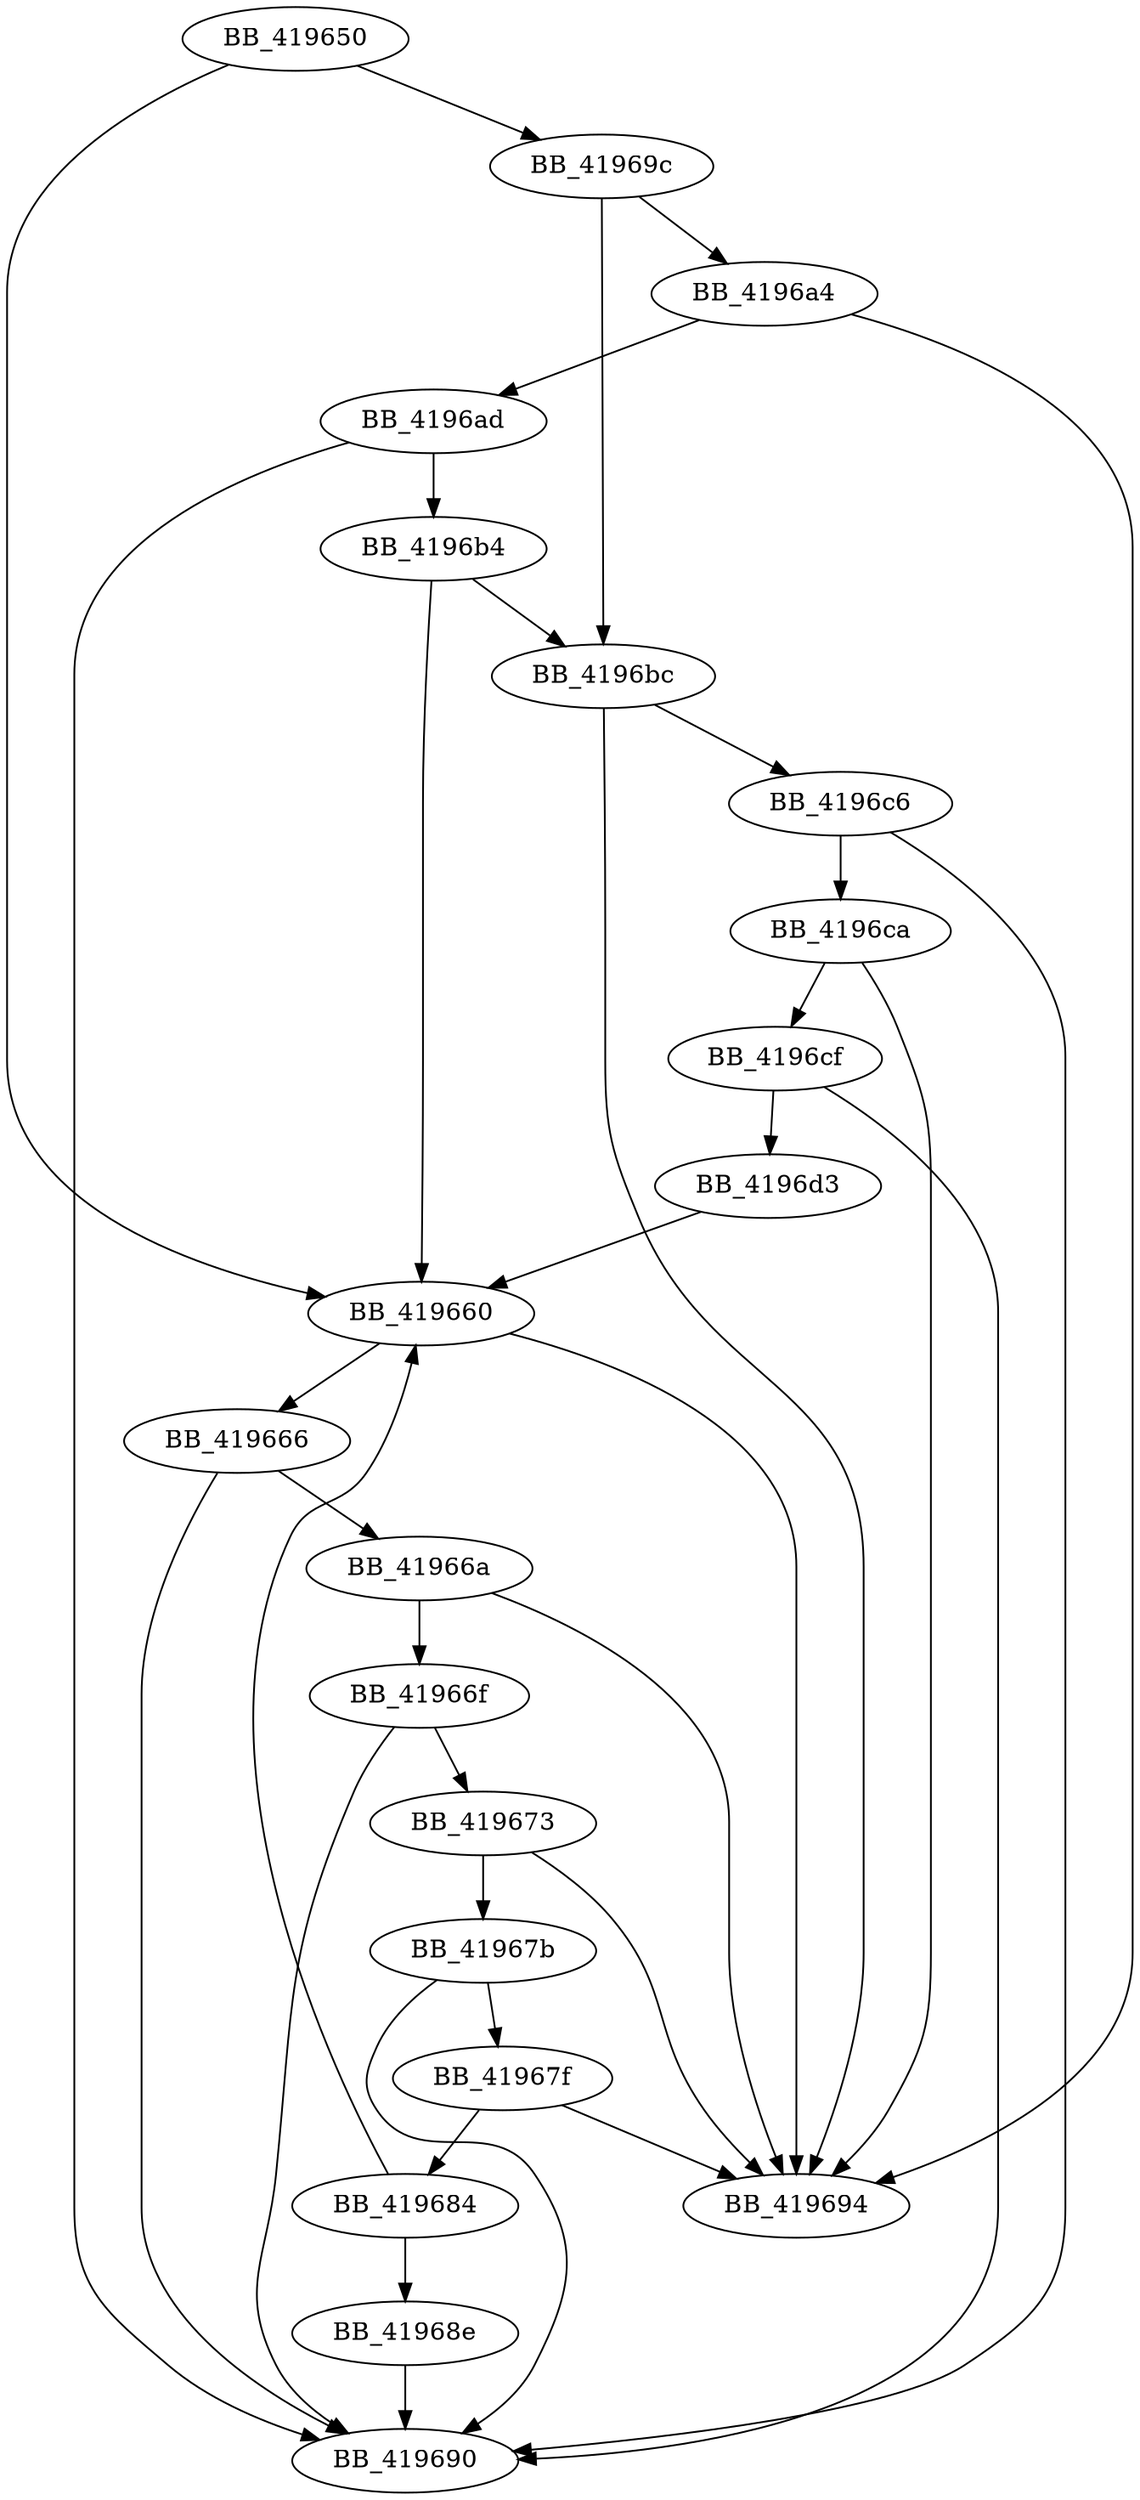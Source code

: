 DiGraph _strcmp{
BB_419650->BB_419660
BB_419650->BB_41969c
BB_419660->BB_419666
BB_419660->BB_419694
BB_419666->BB_41966a
BB_419666->BB_419690
BB_41966a->BB_41966f
BB_41966a->BB_419694
BB_41966f->BB_419673
BB_41966f->BB_419690
BB_419673->BB_41967b
BB_419673->BB_419694
BB_41967b->BB_41967f
BB_41967b->BB_419690
BB_41967f->BB_419684
BB_41967f->BB_419694
BB_419684->BB_419660
BB_419684->BB_41968e
BB_41968e->BB_419690
BB_41969c->BB_4196a4
BB_41969c->BB_4196bc
BB_4196a4->BB_419694
BB_4196a4->BB_4196ad
BB_4196ad->BB_419690
BB_4196ad->BB_4196b4
BB_4196b4->BB_419660
BB_4196b4->BB_4196bc
BB_4196bc->BB_419694
BB_4196bc->BB_4196c6
BB_4196c6->BB_419690
BB_4196c6->BB_4196ca
BB_4196ca->BB_419694
BB_4196ca->BB_4196cf
BB_4196cf->BB_419690
BB_4196cf->BB_4196d3
BB_4196d3->BB_419660
}
